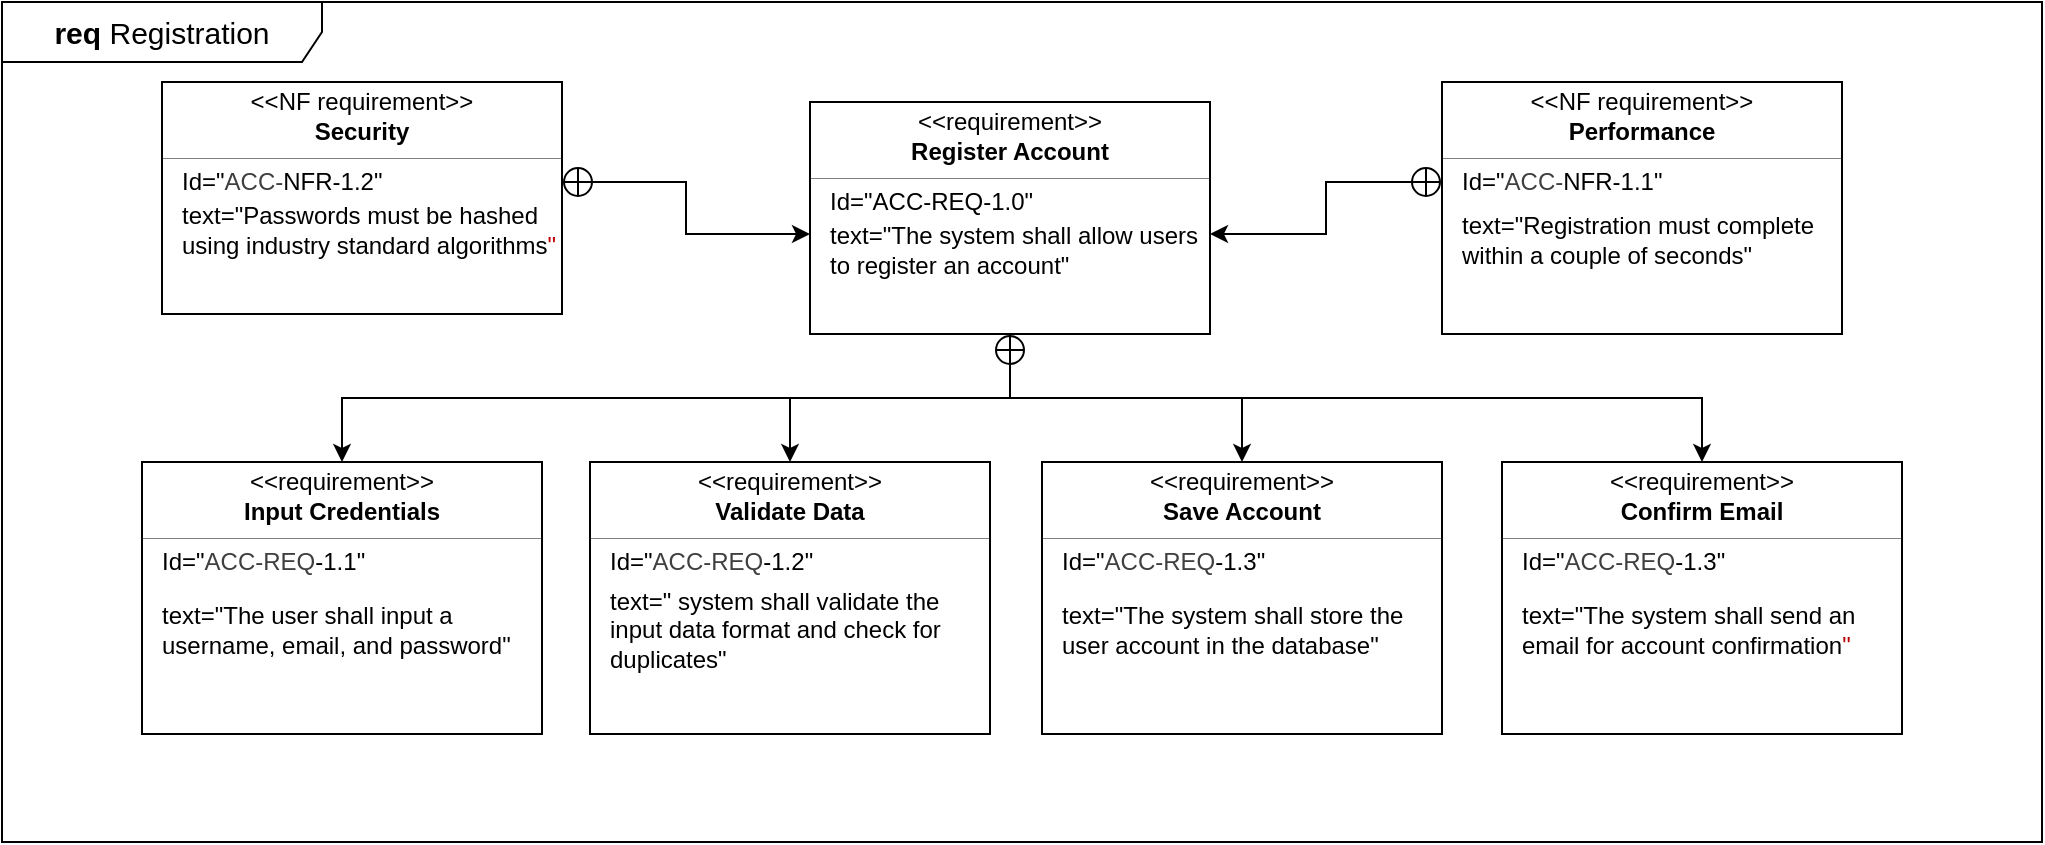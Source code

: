 <mxfile>
    <diagram name="Page-1" id="jVy5ansgh5haitN2zPb1">
        <mxGraphModel dx="1130" dy="483" grid="1" gridSize="10" guides="1" tooltips="1" connect="1" arrows="1" fold="1" page="1" pageScale="1" pageWidth="827" pageHeight="1169" math="0" shadow="0">
            <root>
                <mxCell id="0"/>
                <mxCell id="1" parent="0"/>
                <mxCell id="3hlQd6VnyrCngBvV6r2V-1" value="&lt;font style=&quot;font-size: 15px;&quot;&gt;&lt;b style=&quot;&quot;&gt;req &lt;/b&gt;Registration&lt;/font&gt;" style="shape=umlFrame;whiteSpace=wrap;html=1;pointerEvents=0;recursiveResize=0;container=1;collapsible=0;width=160;" parent="1" vertex="1">
                    <mxGeometry x="40" y="20" width="1020" height="420" as="geometry"/>
                </mxCell>
                <mxCell id="3hlQd6VnyrCngBvV6r2V-31" value="" style="fontStyle=1;align=center;verticalAlign=middle;childLayout=stackLayout;horizontal=1;horizontalStack=0;resizeParent=1;resizeParentMax=0;resizeLast=0;marginBottom=0;" parent="3hlQd6VnyrCngBvV6r2V-1" vertex="1">
                    <mxGeometry x="294" y="230" width="200" height="136" as="geometry"/>
                </mxCell>
                <mxCell id="3hlQd6VnyrCngBvV6r2V-32" value="&amp;lt;&amp;lt;requirement&amp;gt;&amp;gt;" style="html=1;align=center;spacing=0;verticalAlign=middle;strokeColor=none;fillColor=none;whiteSpace=wrap;spacingTop=3;" parent="3hlQd6VnyrCngBvV6r2V-31" vertex="1">
                    <mxGeometry width="200" height="16" as="geometry"/>
                </mxCell>
                <mxCell id="3hlQd6VnyrCngBvV6r2V-33" value="&lt;div&gt;Validate Data&lt;/div&gt;" style="html=1;align=center;spacing=0;verticalAlign=middle;strokeColor=none;fillColor=none;whiteSpace=wrap;fontStyle=1" parent="3hlQd6VnyrCngBvV6r2V-31" vertex="1">
                    <mxGeometry y="16" width="200" height="18" as="geometry"/>
                </mxCell>
                <mxCell id="3hlQd6VnyrCngBvV6r2V-34" value="" style="line;strokeWidth=0.25;fillColor=none;align=left;verticalAlign=middle;spacingTop=-1;spacingLeft=3;spacingRight=3;rotatable=0;labelPosition=right;points=[];portConstraint=eastwest;" parent="3hlQd6VnyrCngBvV6r2V-31" vertex="1">
                    <mxGeometry y="34" width="200" height="8" as="geometry"/>
                </mxCell>
                <mxCell id="3hlQd6VnyrCngBvV6r2V-35" value="Id=&quot;&lt;span style=&quot;color: rgb(63, 63, 63);&quot;&gt;ACC-REQ&lt;/span&gt;&lt;span style=&quot;background-color: transparent;&quot;&gt;-1.2&lt;/span&gt;&quot;" style="html=1;align=left;spacing=0;verticalAlign=middle;strokeColor=none;fillColor=none;whiteSpace=wrap;spacingLeft=10;" parent="3hlQd6VnyrCngBvV6r2V-31" vertex="1">
                    <mxGeometry y="42" width="200" height="16" as="geometry"/>
                </mxCell>
                <mxCell id="3hlQd6VnyrCngBvV6r2V-36" value="text=&quot;&amp;nbsp;system shall validate the input data format and check for duplicates&quot;" style="html=1;align=left;spacing=0;verticalAlign=middle;strokeColor=none;fillColor=none;whiteSpace=wrap;spacingLeft=10;" parent="3hlQd6VnyrCngBvV6r2V-31" vertex="1">
                    <mxGeometry y="58" width="200" height="52" as="geometry"/>
                </mxCell>
                <mxCell id="3hlQd6VnyrCngBvV6r2V-37" value="" style="html=1;align=center;spacing=0;verticalAlign=middle;strokeColor=none;fillColor=none;whiteSpace=wrap;" parent="3hlQd6VnyrCngBvV6r2V-31" vertex="1">
                    <mxGeometry y="110" width="200" height="26" as="geometry"/>
                </mxCell>
                <mxCell id="3hlQd6VnyrCngBvV6r2V-39" value="" style="fontStyle=1;align=center;verticalAlign=middle;childLayout=stackLayout;horizontal=1;horizontalStack=0;resizeParent=1;resizeParentMax=0;resizeLast=0;marginBottom=0;" parent="3hlQd6VnyrCngBvV6r2V-1" vertex="1">
                    <mxGeometry x="520" y="230" width="200" height="136" as="geometry"/>
                </mxCell>
                <mxCell id="3hlQd6VnyrCngBvV6r2V-40" value="&amp;lt;&amp;lt;requirement&amp;gt;&amp;gt;" style="html=1;align=center;spacing=0;verticalAlign=middle;strokeColor=none;fillColor=none;whiteSpace=wrap;spacingTop=3;" parent="3hlQd6VnyrCngBvV6r2V-39" vertex="1">
                    <mxGeometry width="200" height="16" as="geometry"/>
                </mxCell>
                <mxCell id="3hlQd6VnyrCngBvV6r2V-41" value="Save Account" style="html=1;align=center;spacing=0;verticalAlign=middle;strokeColor=none;fillColor=none;whiteSpace=wrap;fontStyle=1" parent="3hlQd6VnyrCngBvV6r2V-39" vertex="1">
                    <mxGeometry y="16" width="200" height="18" as="geometry"/>
                </mxCell>
                <mxCell id="3hlQd6VnyrCngBvV6r2V-42" value="" style="line;strokeWidth=0.25;fillColor=none;align=left;verticalAlign=middle;spacingTop=-1;spacingLeft=3;spacingRight=3;rotatable=0;labelPosition=right;points=[];portConstraint=eastwest;" parent="3hlQd6VnyrCngBvV6r2V-39" vertex="1">
                    <mxGeometry y="34" width="200" height="8" as="geometry"/>
                </mxCell>
                <mxCell id="3hlQd6VnyrCngBvV6r2V-43" value="Id=&quot;&lt;span style=&quot;color: rgb(63, 63, 63);&quot;&gt;ACC-REQ&lt;/span&gt;&lt;span style=&quot;background-color: transparent;&quot;&gt;-1.3&lt;/span&gt;&quot;" style="html=1;align=left;spacing=0;verticalAlign=middle;strokeColor=none;fillColor=none;whiteSpace=wrap;spacingLeft=10;" parent="3hlQd6VnyrCngBvV6r2V-39" vertex="1">
                    <mxGeometry y="42" width="200" height="16" as="geometry"/>
                </mxCell>
                <mxCell id="3hlQd6VnyrCngBvV6r2V-44" value="text=&quot;&lt;span style=&quot;background-color: transparent;&quot;&gt;The system shall store the user account in the database&lt;/span&gt;&lt;span style=&quot;background-color: transparent; color: light-dark(rgb(0, 0, 0), rgb(255, 255, 255));&quot;&gt;&quot;&lt;/span&gt;" style="html=1;align=left;spacing=0;verticalAlign=middle;strokeColor=none;fillColor=none;whiteSpace=wrap;spacingLeft=10;" parent="3hlQd6VnyrCngBvV6r2V-39" vertex="1">
                    <mxGeometry y="58" width="200" height="52" as="geometry"/>
                </mxCell>
                <mxCell id="3hlQd6VnyrCngBvV6r2V-45" value="" style="html=1;align=center;spacing=0;verticalAlign=middle;strokeColor=none;fillColor=none;whiteSpace=wrap;" parent="3hlQd6VnyrCngBvV6r2V-39" vertex="1">
                    <mxGeometry y="110" width="200" height="26" as="geometry"/>
                </mxCell>
                <mxCell id="3hlQd6VnyrCngBvV6r2V-16" value="" style="fontStyle=1;align=center;verticalAlign=middle;childLayout=stackLayout;horizontal=1;horizontalStack=0;resizeParent=1;resizeParentMax=0;resizeLast=0;marginBottom=0;" parent="1" vertex="1">
                    <mxGeometry x="444" y="70" width="200" height="116" as="geometry"/>
                </mxCell>
                <mxCell id="3hlQd6VnyrCngBvV6r2V-17" value="&amp;lt;&amp;lt;requirement&amp;gt;&amp;gt;" style="html=1;align=center;spacing=0;verticalAlign=middle;strokeColor=none;fillColor=none;whiteSpace=wrap;spacingTop=3;" parent="3hlQd6VnyrCngBvV6r2V-16" vertex="1">
                    <mxGeometry width="200" height="16" as="geometry"/>
                </mxCell>
                <mxCell id="3hlQd6VnyrCngBvV6r2V-18" value="Register Account" style="html=1;align=center;spacing=0;verticalAlign=middle;strokeColor=none;fillColor=none;whiteSpace=wrap;fontStyle=1" parent="3hlQd6VnyrCngBvV6r2V-16" vertex="1">
                    <mxGeometry y="16" width="200" height="18" as="geometry"/>
                </mxCell>
                <mxCell id="3hlQd6VnyrCngBvV6r2V-19" value="" style="line;strokeWidth=0.25;fillColor=none;align=left;verticalAlign=middle;spacingTop=-1;spacingLeft=3;spacingRight=3;rotatable=0;labelPosition=right;points=[];portConstraint=eastwest;" parent="3hlQd6VnyrCngBvV6r2V-16" vertex="1">
                    <mxGeometry y="34" width="200" height="8" as="geometry"/>
                </mxCell>
                <mxCell id="3hlQd6VnyrCngBvV6r2V-21" value="Id=&quot;&lt;span style=&quot;background-color: transparent;&quot;&gt;ACC-REQ-1.0&lt;/span&gt;&quot;" style="html=1;align=left;spacing=0;verticalAlign=middle;strokeColor=none;fillColor=none;whiteSpace=wrap;spacingLeft=10;" parent="3hlQd6VnyrCngBvV6r2V-16" vertex="1">
                    <mxGeometry y="42" width="200" height="16" as="geometry"/>
                </mxCell>
                <mxCell id="3hlQd6VnyrCngBvV6r2V-20" value="text=&quot;The system shall allow users to register an account&quot;" style="html=1;align=left;spacing=0;verticalAlign=middle;strokeColor=none;fillColor=none;whiteSpace=wrap;spacingLeft=10;" parent="3hlQd6VnyrCngBvV6r2V-16" vertex="1">
                    <mxGeometry y="58" width="200" height="32" as="geometry"/>
                </mxCell>
                <mxCell id="3hlQd6VnyrCngBvV6r2V-22" value="" style="html=1;align=center;spacing=0;verticalAlign=middle;strokeColor=none;fillColor=none;whiteSpace=wrap;" parent="3hlQd6VnyrCngBvV6r2V-16" vertex="1">
                    <mxGeometry y="90" width="200" height="26" as="geometry"/>
                </mxCell>
                <mxCell id="3hlQd6VnyrCngBvV6r2V-24" value="" style="fontStyle=1;align=center;verticalAlign=middle;childLayout=stackLayout;horizontal=1;horizontalStack=0;resizeParent=1;resizeParentMax=0;resizeLast=0;marginBottom=0;" parent="1" vertex="1">
                    <mxGeometry x="110" y="250" width="200" height="136" as="geometry"/>
                </mxCell>
                <mxCell id="3hlQd6VnyrCngBvV6r2V-25" value="&amp;lt;&amp;lt;requirement&amp;gt;&amp;gt;" style="html=1;align=center;spacing=0;verticalAlign=middle;strokeColor=none;fillColor=none;whiteSpace=wrap;spacingTop=3;" parent="3hlQd6VnyrCngBvV6r2V-24" vertex="1">
                    <mxGeometry width="200" height="16" as="geometry"/>
                </mxCell>
                <mxCell id="3hlQd6VnyrCngBvV6r2V-26" value="Input Credentials" style="html=1;align=center;spacing=0;verticalAlign=middle;strokeColor=none;fillColor=none;whiteSpace=wrap;fontStyle=1" parent="3hlQd6VnyrCngBvV6r2V-24" vertex="1">
                    <mxGeometry y="16" width="200" height="18" as="geometry"/>
                </mxCell>
                <mxCell id="3hlQd6VnyrCngBvV6r2V-27" value="" style="line;strokeWidth=0.25;fillColor=none;align=left;verticalAlign=middle;spacingTop=-1;spacingLeft=3;spacingRight=3;rotatable=0;labelPosition=right;points=[];portConstraint=eastwest;" parent="3hlQd6VnyrCngBvV6r2V-24" vertex="1">
                    <mxGeometry y="34" width="200" height="8" as="geometry"/>
                </mxCell>
                <mxCell id="3hlQd6VnyrCngBvV6r2V-28" value="Id=&quot;&lt;span style=&quot;color: rgb(63, 63, 63);&quot;&gt;ACC-REQ&lt;/span&gt;&lt;span style=&quot;background-color: transparent;&quot;&gt;-1.1&lt;/span&gt;&quot;" style="html=1;align=left;spacing=0;verticalAlign=middle;strokeColor=none;fillColor=none;whiteSpace=wrap;spacingLeft=10;" parent="3hlQd6VnyrCngBvV6r2V-24" vertex="1">
                    <mxGeometry y="42" width="200" height="16" as="geometry"/>
                </mxCell>
                <mxCell id="3hlQd6VnyrCngBvV6r2V-29" value="text=&quot;&lt;span style=&quot;background-color: transparent;&quot;&gt;The user shall input a username, email, and password&lt;/span&gt;&lt;span style=&quot;background-color: transparent; color: light-dark(rgb(0, 0, 0), rgb(255, 255, 255));&quot;&gt;&quot;&lt;/span&gt;" style="html=1;align=left;spacing=0;verticalAlign=middle;strokeColor=none;fillColor=none;whiteSpace=wrap;spacingLeft=10;" parent="3hlQd6VnyrCngBvV6r2V-24" vertex="1">
                    <mxGeometry y="58" width="200" height="52" as="geometry"/>
                </mxCell>
                <mxCell id="3hlQd6VnyrCngBvV6r2V-30" value="" style="html=1;align=center;spacing=0;verticalAlign=middle;strokeColor=none;fillColor=none;whiteSpace=wrap;" parent="3hlQd6VnyrCngBvV6r2V-24" vertex="1">
                    <mxGeometry y="110" width="200" height="26" as="geometry"/>
                </mxCell>
                <mxCell id="3hlQd6VnyrCngBvV6r2V-46" style="edgeStyle=orthogonalEdgeStyle;rounded=0;orthogonalLoop=1;jettySize=auto;html=1;exitX=0.5;exitY=1;exitDx=0;exitDy=0;entryX=0.5;entryY=0;entryDx=0;entryDy=0;" parent="1" source="3hlQd6VnyrCngBvV6r2V-22" target="3hlQd6VnyrCngBvV6r2V-25" edge="1">
                    <mxGeometry relative="1" as="geometry"/>
                </mxCell>
                <mxCell id="3hlQd6VnyrCngBvV6r2V-47" style="edgeStyle=orthogonalEdgeStyle;rounded=0;orthogonalLoop=1;jettySize=auto;html=1;exitX=0.5;exitY=1;exitDx=0;exitDy=0;entryX=0.5;entryY=0;entryDx=0;entryDy=0;" parent="1" source="3hlQd6VnyrCngBvV6r2V-22" target="3hlQd6VnyrCngBvV6r2V-32" edge="1">
                    <mxGeometry relative="1" as="geometry"/>
                </mxCell>
                <mxCell id="3hlQd6VnyrCngBvV6r2V-48" style="edgeStyle=orthogonalEdgeStyle;rounded=0;orthogonalLoop=1;jettySize=auto;html=1;exitX=0.5;exitY=1;exitDx=0;exitDy=0;entryX=0.5;entryY=0;entryDx=0;entryDy=0;startArrow=circlePlus;startFill=0;" parent="1" source="3hlQd6VnyrCngBvV6r2V-22" target="3hlQd6VnyrCngBvV6r2V-40" edge="1">
                    <mxGeometry relative="1" as="geometry"/>
                </mxCell>
                <mxCell id="3hlQd6VnyrCngBvV6r2V-56" value="" style="fontStyle=1;align=center;verticalAlign=middle;childLayout=stackLayout;horizontal=1;horizontalStack=0;resizeParent=1;resizeParentMax=0;resizeLast=0;marginBottom=0;" parent="1" vertex="1">
                    <mxGeometry x="760" y="60" width="200" height="126" as="geometry"/>
                </mxCell>
                <mxCell id="3hlQd6VnyrCngBvV6r2V-57" value="&amp;lt;&amp;lt;NF requirement&amp;gt;&amp;gt;" style="html=1;align=center;spacing=0;verticalAlign=middle;strokeColor=none;fillColor=none;whiteSpace=wrap;spacingTop=3;" parent="3hlQd6VnyrCngBvV6r2V-56" vertex="1">
                    <mxGeometry width="200" height="16" as="geometry"/>
                </mxCell>
                <mxCell id="3hlQd6VnyrCngBvV6r2V-58" value="Performance" style="html=1;align=center;spacing=0;verticalAlign=middle;strokeColor=none;fillColor=none;whiteSpace=wrap;fontStyle=1" parent="3hlQd6VnyrCngBvV6r2V-56" vertex="1">
                    <mxGeometry y="16" width="200" height="18" as="geometry"/>
                </mxCell>
                <mxCell id="3hlQd6VnyrCngBvV6r2V-59" value="" style="line;strokeWidth=0.25;fillColor=none;align=left;verticalAlign=middle;spacingTop=-1;spacingLeft=3;spacingRight=3;rotatable=0;labelPosition=right;points=[];portConstraint=eastwest;" parent="3hlQd6VnyrCngBvV6r2V-56" vertex="1">
                    <mxGeometry y="34" width="200" height="8" as="geometry"/>
                </mxCell>
                <mxCell id="3hlQd6VnyrCngBvV6r2V-60" value="Id=&quot;&lt;span style=&quot;color: rgb(63, 63, 63);&quot;&gt;ACC-&lt;/span&gt;&lt;span style=&quot;background-color: transparent;&quot;&gt;NFR-1.1&lt;/span&gt;&quot;" style="html=1;align=left;spacing=0;verticalAlign=middle;strokeColor=none;fillColor=none;whiteSpace=wrap;spacingLeft=10;" parent="3hlQd6VnyrCngBvV6r2V-56" vertex="1">
                    <mxGeometry y="42" width="200" height="16" as="geometry"/>
                </mxCell>
                <mxCell id="3hlQd6VnyrCngBvV6r2V-61" value="text=&quot;&lt;span style=&quot;background-color: transparent;&quot;&gt;Registration must complete within a couple of seconds&lt;/span&gt;&lt;span style=&quot;background-color: transparent; color: light-dark(rgb(0, 0, 0), rgb(255, 255, 255));&quot;&gt;&quot;&lt;/span&gt;" style="html=1;align=left;spacing=0;verticalAlign=middle;strokeColor=none;fillColor=none;whiteSpace=wrap;spacingLeft=10;" parent="3hlQd6VnyrCngBvV6r2V-56" vertex="1">
                    <mxGeometry y="58" width="200" height="42" as="geometry"/>
                </mxCell>
                <mxCell id="3hlQd6VnyrCngBvV6r2V-62" value="" style="html=1;align=center;spacing=0;verticalAlign=middle;strokeColor=none;fillColor=none;whiteSpace=wrap;" parent="3hlQd6VnyrCngBvV6r2V-56" vertex="1">
                    <mxGeometry y="100" width="200" height="26" as="geometry"/>
                </mxCell>
                <mxCell id="3hlQd6VnyrCngBvV6r2V-63" value="" style="fontStyle=1;align=center;verticalAlign=middle;childLayout=stackLayout;horizontal=1;horizontalStack=0;resizeParent=1;resizeParentMax=0;resizeLast=0;marginBottom=0;" parent="1" vertex="1">
                    <mxGeometry x="120" y="60" width="200" height="116" as="geometry"/>
                </mxCell>
                <mxCell id="3hlQd6VnyrCngBvV6r2V-64" value="&amp;lt;&amp;lt;NF requirement&amp;gt;&amp;gt;" style="html=1;align=center;spacing=0;verticalAlign=middle;strokeColor=none;fillColor=none;whiteSpace=wrap;spacingTop=3;" parent="3hlQd6VnyrCngBvV6r2V-63" vertex="1">
                    <mxGeometry width="200" height="16" as="geometry"/>
                </mxCell>
                <mxCell id="3hlQd6VnyrCngBvV6r2V-65" value="Security" style="html=1;align=center;spacing=0;verticalAlign=middle;strokeColor=none;fillColor=none;whiteSpace=wrap;fontStyle=1" parent="3hlQd6VnyrCngBvV6r2V-63" vertex="1">
                    <mxGeometry y="16" width="200" height="18" as="geometry"/>
                </mxCell>
                <mxCell id="3hlQd6VnyrCngBvV6r2V-66" value="" style="line;strokeWidth=0.25;fillColor=none;align=left;verticalAlign=middle;spacingTop=-1;spacingLeft=3;spacingRight=3;rotatable=0;labelPosition=right;points=[];portConstraint=eastwest;" parent="3hlQd6VnyrCngBvV6r2V-63" vertex="1">
                    <mxGeometry y="34" width="200" height="8" as="geometry"/>
                </mxCell>
                <mxCell id="3hlQd6VnyrCngBvV6r2V-67" value="Id=&quot;&lt;span style=&quot;color: rgb(63, 63, 63);&quot;&gt;ACC-&lt;/span&gt;&lt;span style=&quot;background-color: transparent;&quot;&gt;NFR-1.2&lt;/span&gt;&quot;" style="html=1;align=left;spacing=0;verticalAlign=middle;strokeColor=none;fillColor=none;whiteSpace=wrap;spacingLeft=10;" parent="3hlQd6VnyrCngBvV6r2V-63" vertex="1">
                    <mxGeometry y="42" width="200" height="16" as="geometry"/>
                </mxCell>
                <mxCell id="3hlQd6VnyrCngBvV6r2V-68" value="text=&quot;&lt;span style=&quot;background-color: transparent;&quot;&gt;&lt;font&gt;Passwords must be hashed using industry standard algorithms&lt;font color=&quot;rgba(0, 0, 0, 0)&quot;&gt;&quot;&lt;/font&gt;&lt;/font&gt;&lt;/span&gt;" style="html=1;align=left;spacing=0;verticalAlign=middle;strokeColor=none;fillColor=none;whiteSpace=wrap;spacingLeft=10;" parent="3hlQd6VnyrCngBvV6r2V-63" vertex="1">
                    <mxGeometry y="58" width="200" height="32" as="geometry"/>
                </mxCell>
                <mxCell id="3hlQd6VnyrCngBvV6r2V-69" value="" style="html=1;align=center;spacing=0;verticalAlign=middle;strokeColor=none;fillColor=none;whiteSpace=wrap;" parent="3hlQd6VnyrCngBvV6r2V-63" vertex="1">
                    <mxGeometry y="90" width="200" height="26" as="geometry"/>
                </mxCell>
                <mxCell id="3hlQd6VnyrCngBvV6r2V-70" style="edgeStyle=orthogonalEdgeStyle;rounded=0;orthogonalLoop=1;jettySize=auto;html=1;entryX=0;entryY=0.25;entryDx=0;entryDy=0;startArrow=circlePlus;startFill=0;" parent="1" source="3hlQd6VnyrCngBvV6r2V-67" target="3hlQd6VnyrCngBvV6r2V-20" edge="1">
                    <mxGeometry relative="1" as="geometry"/>
                </mxCell>
                <mxCell id="3hlQd6VnyrCngBvV6r2V-77" value="" style="fontStyle=1;align=center;verticalAlign=middle;childLayout=stackLayout;horizontal=1;horizontalStack=0;resizeParent=1;resizeParentMax=0;resizeLast=0;marginBottom=0;" parent="1" vertex="1">
                    <mxGeometry x="790" y="250" width="200" height="136" as="geometry"/>
                </mxCell>
                <mxCell id="3hlQd6VnyrCngBvV6r2V-78" value="&amp;lt;&amp;lt;requirement&amp;gt;&amp;gt;" style="html=1;align=center;spacing=0;verticalAlign=middle;strokeColor=none;fillColor=none;whiteSpace=wrap;spacingTop=3;" parent="3hlQd6VnyrCngBvV6r2V-77" vertex="1">
                    <mxGeometry width="200" height="16" as="geometry"/>
                </mxCell>
                <mxCell id="3hlQd6VnyrCngBvV6r2V-79" value="Confirm Email" style="html=1;align=center;spacing=0;verticalAlign=middle;strokeColor=none;fillColor=none;whiteSpace=wrap;fontStyle=1" parent="3hlQd6VnyrCngBvV6r2V-77" vertex="1">
                    <mxGeometry y="16" width="200" height="18" as="geometry"/>
                </mxCell>
                <mxCell id="3hlQd6VnyrCngBvV6r2V-80" value="" style="line;strokeWidth=0.25;fillColor=none;align=left;verticalAlign=middle;spacingTop=-1;spacingLeft=3;spacingRight=3;rotatable=0;labelPosition=right;points=[];portConstraint=eastwest;" parent="3hlQd6VnyrCngBvV6r2V-77" vertex="1">
                    <mxGeometry y="34" width="200" height="8" as="geometry"/>
                </mxCell>
                <mxCell id="3hlQd6VnyrCngBvV6r2V-81" value="Id=&quot;&lt;span style=&quot;color: rgb(63, 63, 63);&quot;&gt;ACC-REQ&lt;/span&gt;&lt;span style=&quot;background-color: transparent;&quot;&gt;-1.3&lt;/span&gt;&quot;" style="html=1;align=left;spacing=0;verticalAlign=middle;strokeColor=none;fillColor=none;whiteSpace=wrap;spacingLeft=10;" parent="3hlQd6VnyrCngBvV6r2V-77" vertex="1">
                    <mxGeometry y="42" width="200" height="16" as="geometry"/>
                </mxCell>
                <mxCell id="3hlQd6VnyrCngBvV6r2V-82" value="text=&quot;&lt;span style=&quot;background-color: transparent;&quot;&gt;The system shall send an email for account confirmation&lt;font color=&quot;rgba(0, 0, 0, 0)&quot;&gt;&quot;&lt;/font&gt;&lt;/span&gt;" style="html=1;align=left;spacing=0;verticalAlign=middle;strokeColor=none;fillColor=none;whiteSpace=wrap;spacingLeft=10;" parent="3hlQd6VnyrCngBvV6r2V-77" vertex="1">
                    <mxGeometry y="58" width="200" height="52" as="geometry"/>
                </mxCell>
                <mxCell id="3hlQd6VnyrCngBvV6r2V-83" value="" style="html=1;align=center;spacing=0;verticalAlign=middle;strokeColor=none;fillColor=none;whiteSpace=wrap;" parent="3hlQd6VnyrCngBvV6r2V-77" vertex="1">
                    <mxGeometry y="110" width="200" height="26" as="geometry"/>
                </mxCell>
                <mxCell id="3hlQd6VnyrCngBvV6r2V-84" style="edgeStyle=orthogonalEdgeStyle;rounded=0;orthogonalLoop=1;jettySize=auto;html=1;entryX=0.5;entryY=0;entryDx=0;entryDy=0;exitX=0.5;exitY=1;exitDx=0;exitDy=0;" parent="1" source="3hlQd6VnyrCngBvV6r2V-22" target="3hlQd6VnyrCngBvV6r2V-78" edge="1">
                    <mxGeometry relative="1" as="geometry"/>
                </mxCell>
                <mxCell id="3hlQd6VnyrCngBvV6r2V-85" style="edgeStyle=orthogonalEdgeStyle;rounded=0;orthogonalLoop=1;jettySize=auto;html=1;entryX=1;entryY=0.25;entryDx=0;entryDy=0;startArrow=circlePlus;startFill=0;" parent="1" target="3hlQd6VnyrCngBvV6r2V-20" edge="1">
                    <mxGeometry relative="1" as="geometry">
                        <mxPoint x="760" y="110" as="sourcePoint"/>
                        <Array as="points">
                            <mxPoint x="760" y="110"/>
                            <mxPoint x="702" y="110"/>
                            <mxPoint x="702" y="136"/>
                        </Array>
                    </mxGeometry>
                </mxCell>
            </root>
        </mxGraphModel>
    </diagram>
</mxfile>